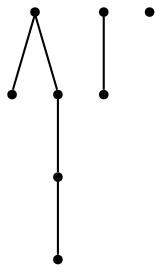 digraph G {
0 [shape=point, label="1"];
1 [shape=point, label="2"];
2 [shape=point, label="3"];
3 [shape=point, label="4"];
4 [shape=point, label="5"];
5 [shape=point, label="6"];
6 [shape=point, label="7"];
7 [shape=point, label="8"];
0 -> 1 [ dir="none"];
0 -> 2 [ dir="none"];
2 -> 3 [ dir="none"];
3 -> 4 [ dir="none"];
5 -> 6 [ dir="none"];
}
